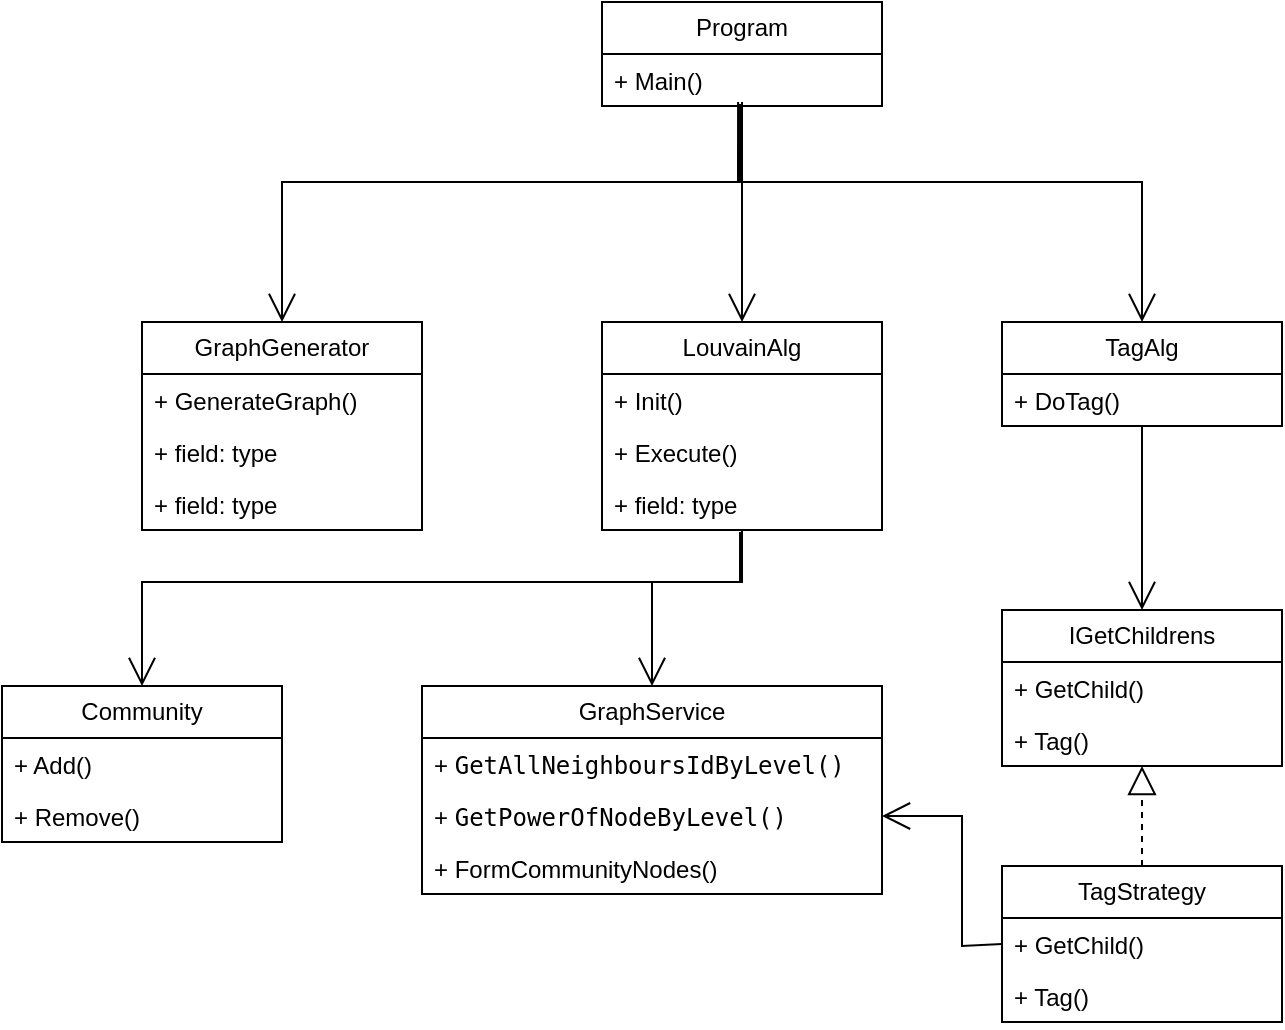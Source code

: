 <mxfile version="27.0.9">
  <diagram name="Страница — 1" id="o7uC9oJi1ooFlymQu9zE">
    <mxGraphModel dx="1360" dy="843" grid="1" gridSize="10" guides="1" tooltips="1" connect="1" arrows="1" fold="1" page="1" pageScale="1" pageWidth="670" pageHeight="540" math="0" shadow="0">
      <root>
        <mxCell id="0" />
        <mxCell id="1" parent="0" />
        <mxCell id="-KIegNjARCh3qbO6NqJk-2" value="Program" style="swimlane;fontStyle=0;childLayout=stackLayout;horizontal=1;startSize=26;fillColor=none;horizontalStack=0;resizeParent=1;resizeParentMax=0;resizeLast=0;collapsible=1;marginBottom=0;whiteSpace=wrap;html=1;" parent="1" vertex="1">
          <mxGeometry x="315" y="15" width="140" height="52" as="geometry" />
        </mxCell>
        <mxCell id="-KIegNjARCh3qbO6NqJk-3" value="+ Main()" style="text;strokeColor=none;fillColor=none;align=left;verticalAlign=top;spacingLeft=4;spacingRight=4;overflow=hidden;rotatable=0;points=[[0,0.5],[1,0.5]];portConstraint=eastwest;whiteSpace=wrap;html=1;" parent="-KIegNjARCh3qbO6NqJk-2" vertex="1">
          <mxGeometry y="26" width="140" height="26" as="geometry" />
        </mxCell>
        <mxCell id="-KIegNjARCh3qbO6NqJk-6" value="GraphGenerator" style="swimlane;fontStyle=0;childLayout=stackLayout;horizontal=1;startSize=26;fillColor=none;horizontalStack=0;resizeParent=1;resizeParentMax=0;resizeLast=0;collapsible=1;marginBottom=0;whiteSpace=wrap;html=1;" parent="1" vertex="1">
          <mxGeometry x="85" y="175" width="140" height="104" as="geometry">
            <mxRectangle x="230" y="450" width="130" height="30" as="alternateBounds" />
          </mxGeometry>
        </mxCell>
        <mxCell id="-KIegNjARCh3qbO6NqJk-7" value="+ GenerateGraph()" style="text;strokeColor=none;fillColor=none;align=left;verticalAlign=top;spacingLeft=4;spacingRight=4;overflow=hidden;rotatable=0;points=[[0,0.5],[1,0.5]];portConstraint=eastwest;whiteSpace=wrap;html=1;" parent="-KIegNjARCh3qbO6NqJk-6" vertex="1">
          <mxGeometry y="26" width="140" height="26" as="geometry" />
        </mxCell>
        <mxCell id="-KIegNjARCh3qbO6NqJk-8" value="+ field: type" style="text;strokeColor=none;fillColor=none;align=left;verticalAlign=top;spacingLeft=4;spacingRight=4;overflow=hidden;rotatable=0;points=[[0,0.5],[1,0.5]];portConstraint=eastwest;whiteSpace=wrap;html=1;" parent="-KIegNjARCh3qbO6NqJk-6" vertex="1">
          <mxGeometry y="52" width="140" height="26" as="geometry" />
        </mxCell>
        <mxCell id="-KIegNjARCh3qbO6NqJk-9" value="+ field: type" style="text;strokeColor=none;fillColor=none;align=left;verticalAlign=top;spacingLeft=4;spacingRight=4;overflow=hidden;rotatable=0;points=[[0,0.5],[1,0.5]];portConstraint=eastwest;whiteSpace=wrap;html=1;" parent="-KIegNjARCh3qbO6NqJk-6" vertex="1">
          <mxGeometry y="78" width="140" height="26" as="geometry" />
        </mxCell>
        <mxCell id="-KIegNjARCh3qbO6NqJk-10" value="Community" style="swimlane;fontStyle=0;childLayout=stackLayout;horizontal=1;startSize=26;fillColor=none;horizontalStack=0;resizeParent=1;resizeParentMax=0;resizeLast=0;collapsible=1;marginBottom=0;whiteSpace=wrap;html=1;" parent="1" vertex="1">
          <mxGeometry x="15" y="357" width="140" height="78" as="geometry" />
        </mxCell>
        <mxCell id="-KIegNjARCh3qbO6NqJk-12" value="+ Add()" style="text;strokeColor=none;fillColor=none;align=left;verticalAlign=top;spacingLeft=4;spacingRight=4;overflow=hidden;rotatable=0;points=[[0,0.5],[1,0.5]];portConstraint=eastwest;whiteSpace=wrap;html=1;" parent="-KIegNjARCh3qbO6NqJk-10" vertex="1">
          <mxGeometry y="26" width="140" height="26" as="geometry" />
        </mxCell>
        <mxCell id="-KIegNjARCh3qbO6NqJk-11" value="+ Remove()" style="text;strokeColor=none;fillColor=none;align=left;verticalAlign=top;spacingLeft=4;spacingRight=4;overflow=hidden;rotatable=0;points=[[0,0.5],[1,0.5]];portConstraint=eastwest;whiteSpace=wrap;html=1;" parent="-KIegNjARCh3qbO6NqJk-10" vertex="1">
          <mxGeometry y="52" width="140" height="26" as="geometry" />
        </mxCell>
        <mxCell id="-KIegNjARCh3qbO6NqJk-14" value="TagAlg" style="swimlane;fontStyle=0;childLayout=stackLayout;horizontal=1;startSize=26;fillColor=none;horizontalStack=0;resizeParent=1;resizeParentMax=0;resizeLast=0;collapsible=1;marginBottom=0;whiteSpace=wrap;html=1;" parent="1" vertex="1">
          <mxGeometry x="515" y="175" width="140" height="52" as="geometry" />
        </mxCell>
        <mxCell id="-KIegNjARCh3qbO6NqJk-15" value="+ DoTag()" style="text;strokeColor=none;fillColor=none;align=left;verticalAlign=top;spacingLeft=4;spacingRight=4;overflow=hidden;rotatable=0;points=[[0,0.5],[1,0.5]];portConstraint=eastwest;whiteSpace=wrap;html=1;" parent="-KIegNjARCh3qbO6NqJk-14" vertex="1">
          <mxGeometry y="26" width="140" height="26" as="geometry" />
        </mxCell>
        <mxCell id="-KIegNjARCh3qbO6NqJk-18" value="LouvainAlg" style="swimlane;fontStyle=0;childLayout=stackLayout;horizontal=1;startSize=26;fillColor=none;horizontalStack=0;resizeParent=1;resizeParentMax=0;resizeLast=0;collapsible=1;marginBottom=0;whiteSpace=wrap;html=1;" parent="1" vertex="1">
          <mxGeometry x="315" y="175" width="140" height="104" as="geometry" />
        </mxCell>
        <mxCell id="-KIegNjARCh3qbO6NqJk-20" value="+ Init()" style="text;strokeColor=none;fillColor=none;align=left;verticalAlign=top;spacingLeft=4;spacingRight=4;overflow=hidden;rotatable=0;points=[[0,0.5],[1,0.5]];portConstraint=eastwest;whiteSpace=wrap;html=1;" parent="-KIegNjARCh3qbO6NqJk-18" vertex="1">
          <mxGeometry y="26" width="140" height="26" as="geometry" />
        </mxCell>
        <mxCell id="-KIegNjARCh3qbO6NqJk-19" value="+ Execute()" style="text;strokeColor=none;fillColor=none;align=left;verticalAlign=top;spacingLeft=4;spacingRight=4;overflow=hidden;rotatable=0;points=[[0,0.5],[1,0.5]];portConstraint=eastwest;whiteSpace=wrap;html=1;" parent="-KIegNjARCh3qbO6NqJk-18" vertex="1">
          <mxGeometry y="52" width="140" height="26" as="geometry" />
        </mxCell>
        <mxCell id="-KIegNjARCh3qbO6NqJk-21" value="+ field: type" style="text;strokeColor=none;fillColor=none;align=left;verticalAlign=top;spacingLeft=4;spacingRight=4;overflow=hidden;rotatable=0;points=[[0,0.5],[1,0.5]];portConstraint=eastwest;whiteSpace=wrap;html=1;" parent="-KIegNjARCh3qbO6NqJk-18" vertex="1">
          <mxGeometry y="78" width="140" height="26" as="geometry" />
        </mxCell>
        <mxCell id="-KIegNjARCh3qbO6NqJk-22" value="IGetChildrens" style="swimlane;fontStyle=0;childLayout=stackLayout;horizontal=1;startSize=26;fillColor=none;horizontalStack=0;resizeParent=1;resizeParentMax=0;resizeLast=0;collapsible=1;marginBottom=0;whiteSpace=wrap;html=1;" parent="1" vertex="1">
          <mxGeometry x="515" y="319" width="140" height="78" as="geometry" />
        </mxCell>
        <mxCell id="-KIegNjARCh3qbO6NqJk-23" value="+ GetChild()" style="text;strokeColor=none;fillColor=none;align=left;verticalAlign=top;spacingLeft=4;spacingRight=4;overflow=hidden;rotatable=0;points=[[0,0.5],[1,0.5]];portConstraint=eastwest;whiteSpace=wrap;html=1;" parent="-KIegNjARCh3qbO6NqJk-22" vertex="1">
          <mxGeometry y="26" width="140" height="26" as="geometry" />
        </mxCell>
        <mxCell id="-KIegNjARCh3qbO6NqJk-24" value="+ Tag()" style="text;strokeColor=none;fillColor=none;align=left;verticalAlign=top;spacingLeft=4;spacingRight=4;overflow=hidden;rotatable=0;points=[[0,0.5],[1,0.5]];portConstraint=eastwest;whiteSpace=wrap;html=1;" parent="-KIegNjARCh3qbO6NqJk-22" vertex="1">
          <mxGeometry y="52" width="140" height="26" as="geometry" />
        </mxCell>
        <mxCell id="-KIegNjARCh3qbO6NqJk-28" value="TagStrategy" style="swimlane;fontStyle=0;childLayout=stackLayout;horizontal=1;startSize=26;fillColor=none;horizontalStack=0;resizeParent=1;resizeParentMax=0;resizeLast=0;collapsible=1;marginBottom=0;whiteSpace=wrap;html=1;" parent="1" vertex="1">
          <mxGeometry x="515" y="447" width="140" height="78" as="geometry" />
        </mxCell>
        <mxCell id="-KIegNjARCh3qbO6NqJk-45" value="+ GetChild()" style="text;strokeColor=none;fillColor=none;align=left;verticalAlign=top;spacingLeft=4;spacingRight=4;overflow=hidden;rotatable=0;points=[[0,0.5],[1,0.5]];portConstraint=eastwest;whiteSpace=wrap;html=1;" parent="-KIegNjARCh3qbO6NqJk-28" vertex="1">
          <mxGeometry y="26" width="140" height="26" as="geometry" />
        </mxCell>
        <mxCell id="-KIegNjARCh3qbO6NqJk-46" value="+ Tag()" style="text;strokeColor=none;fillColor=none;align=left;verticalAlign=top;spacingLeft=4;spacingRight=4;overflow=hidden;rotatable=0;points=[[0,0.5],[1,0.5]];portConstraint=eastwest;whiteSpace=wrap;html=1;" parent="-KIegNjARCh3qbO6NqJk-28" vertex="1">
          <mxGeometry y="52" width="140" height="26" as="geometry" />
        </mxCell>
        <mxCell id="-KIegNjARCh3qbO6NqJk-32" value="" style="endArrow=open;endFill=1;endSize=12;html=1;rounded=0;entryX=0.5;entryY=0;entryDx=0;entryDy=0;" parent="1" source="-KIegNjARCh3qbO6NqJk-21" target="-KIegNjARCh3qbO6NqJk-10" edge="1">
          <mxGeometry width="160" relative="1" as="geometry">
            <mxPoint x="385" y="285" as="sourcePoint" />
            <mxPoint x="551" y="305" as="targetPoint" />
            <Array as="points">
              <mxPoint x="385" y="305" />
              <mxPoint x="85" y="305" />
            </Array>
          </mxGeometry>
        </mxCell>
        <mxCell id="-KIegNjARCh3qbO6NqJk-33" value="" style="endArrow=open;endFill=1;endSize=12;html=1;rounded=0;" parent="1" source="-KIegNjARCh3qbO6NqJk-15" target="-KIegNjARCh3qbO6NqJk-22" edge="1">
          <mxGeometry width="160" relative="1" as="geometry">
            <mxPoint x="425" y="425" as="sourcePoint" />
            <mxPoint x="585" y="315" as="targetPoint" />
          </mxGeometry>
        </mxCell>
        <mxCell id="-KIegNjARCh3qbO6NqJk-34" value="" style="endArrow=block;dashed=1;endFill=0;endSize=12;html=1;rounded=0;exitX=0.5;exitY=0;exitDx=0;exitDy=0;" parent="1" source="-KIegNjARCh3qbO6NqJk-28" target="-KIegNjARCh3qbO6NqJk-24" edge="1">
          <mxGeometry width="160" relative="1" as="geometry">
            <mxPoint x="425" y="425" as="sourcePoint" />
            <mxPoint x="585" y="399" as="targetPoint" />
          </mxGeometry>
        </mxCell>
        <mxCell id="-KIegNjARCh3qbO6NqJk-36" value="" style="endArrow=open;endFill=1;endSize=12;html=1;rounded=0;exitX=0.493;exitY=0.962;exitDx=0;exitDy=0;exitPerimeter=0;entryX=0.5;entryY=0;entryDx=0;entryDy=0;" parent="1" source="-KIegNjARCh3qbO6NqJk-3" target="-KIegNjARCh3qbO6NqJk-6" edge="1">
          <mxGeometry width="160" relative="1" as="geometry">
            <mxPoint x="355" y="305" as="sourcePoint" />
            <mxPoint x="515" y="305" as="targetPoint" />
            <Array as="points">
              <mxPoint x="384" y="105" />
              <mxPoint x="155" y="105" />
            </Array>
          </mxGeometry>
        </mxCell>
        <mxCell id="-KIegNjARCh3qbO6NqJk-37" value="" style="endArrow=open;endFill=1;endSize=12;html=1;rounded=0;entryX=0.5;entryY=0;entryDx=0;entryDy=0;" parent="1" target="-KIegNjARCh3qbO6NqJk-18" edge="1">
          <mxGeometry width="160" relative="1" as="geometry">
            <mxPoint x="385" y="65" as="sourcePoint" />
            <mxPoint x="515" y="305" as="targetPoint" />
          </mxGeometry>
        </mxCell>
        <mxCell id="-KIegNjARCh3qbO6NqJk-38" value="" style="endArrow=open;endFill=1;endSize=12;html=1;rounded=0;exitX=0.486;exitY=0.923;exitDx=0;exitDy=0;exitPerimeter=0;entryX=0.5;entryY=0;entryDx=0;entryDy=0;" parent="1" source="-KIegNjARCh3qbO6NqJk-3" target="-KIegNjARCh3qbO6NqJk-14" edge="1">
          <mxGeometry width="160" relative="1" as="geometry">
            <mxPoint x="355" y="305" as="sourcePoint" />
            <mxPoint x="515" y="305" as="targetPoint" />
            <Array as="points">
              <mxPoint x="383" y="105" />
              <mxPoint x="585" y="105" />
            </Array>
          </mxGeometry>
        </mxCell>
        <mxCell id="-KIegNjARCh3qbO6NqJk-39" value="GraphService" style="swimlane;fontStyle=0;childLayout=stackLayout;horizontal=1;startSize=26;fillColor=none;horizontalStack=0;resizeParent=1;resizeParentMax=0;resizeLast=0;collapsible=1;marginBottom=0;whiteSpace=wrap;html=1;" parent="1" vertex="1">
          <mxGeometry x="225" y="357" width="230" height="104" as="geometry" />
        </mxCell>
        <mxCell id="-KIegNjARCh3qbO6NqJk-40" value="+&amp;nbsp;&lt;span style=&quot;font-family: &amp;quot;JetBrains Mono&amp;quot;, monospace; background-color: rgb(255, 255, 255);&quot;&gt;&lt;font style=&quot;color: rgb(0, 0, 0);&quot;&gt;GetAllNeighboursIdByLevel()&lt;/font&gt;&lt;/span&gt;" style="text;strokeColor=none;fillColor=none;align=left;verticalAlign=top;spacingLeft=4;spacingRight=4;overflow=hidden;rotatable=0;points=[[0,0.5],[1,0.5]];portConstraint=eastwest;whiteSpace=wrap;html=1;" parent="-KIegNjARCh3qbO6NqJk-39" vertex="1">
          <mxGeometry y="26" width="230" height="26" as="geometry" />
        </mxCell>
        <mxCell id="-KIegNjARCh3qbO6NqJk-41" value="&lt;span style=&quot;background-color: light-dark(#ffffff, var(--ge-dark-color, #121212));&quot;&gt;+&amp;nbsp;&lt;span style=&quot;font-family: &amp;quot;JetBrains Mono&amp;quot;, monospace;&quot;&gt;&lt;font style=&quot;color: rgb(0, 0, 0);&quot;&gt;GetPowerOfNodeByLevel()&lt;/font&gt;&lt;/span&gt;&lt;/span&gt;" style="text;strokeColor=none;fillColor=none;align=left;verticalAlign=top;spacingLeft=4;spacingRight=4;overflow=hidden;rotatable=0;points=[[0,0.5],[1,0.5]];portConstraint=eastwest;whiteSpace=wrap;html=1;" parent="-KIegNjARCh3qbO6NqJk-39" vertex="1">
          <mxGeometry y="52" width="230" height="26" as="geometry" />
        </mxCell>
        <mxCell id="-KIegNjARCh3qbO6NqJk-42" value="+ FormCommunityNodes()" style="text;strokeColor=none;fillColor=none;align=left;verticalAlign=top;spacingLeft=4;spacingRight=4;overflow=hidden;rotatable=0;points=[[0,0.5],[1,0.5]];portConstraint=eastwest;whiteSpace=wrap;html=1;" parent="-KIegNjARCh3qbO6NqJk-39" vertex="1">
          <mxGeometry y="78" width="230" height="26" as="geometry" />
        </mxCell>
        <mxCell id="-KIegNjARCh3qbO6NqJk-43" value="" style="endArrow=open;endFill=1;endSize=12;html=1;rounded=0;exitX=0.493;exitY=1.038;exitDx=0;exitDy=0;exitPerimeter=0;entryX=0.5;entryY=0;entryDx=0;entryDy=0;" parent="1" source="-KIegNjARCh3qbO6NqJk-21" target="-KIegNjARCh3qbO6NqJk-39" edge="1">
          <mxGeometry width="160" relative="1" as="geometry">
            <mxPoint x="425" y="465" as="sourcePoint" />
            <mxPoint x="585" y="465" as="targetPoint" />
            <Array as="points">
              <mxPoint x="384" y="305" />
              <mxPoint x="340" y="305" />
            </Array>
          </mxGeometry>
        </mxCell>
        <mxCell id="iVgeyzFtTSKzNQEcBTRu-2" value="" style="endArrow=open;endFill=1;endSize=12;html=1;rounded=0;exitX=0;exitY=0.5;exitDx=0;exitDy=0;entryX=1;entryY=0.5;entryDx=0;entryDy=0;" edge="1" parent="1" source="-KIegNjARCh3qbO6NqJk-45" target="-KIegNjARCh3qbO6NqJk-41">
          <mxGeometry width="160" relative="1" as="geometry">
            <mxPoint x="355" y="447" as="sourcePoint" />
            <mxPoint x="505" y="397" as="targetPoint" />
            <Array as="points">
              <mxPoint x="495" y="487" />
              <mxPoint x="495" y="422" />
            </Array>
          </mxGeometry>
        </mxCell>
      </root>
    </mxGraphModel>
  </diagram>
</mxfile>
